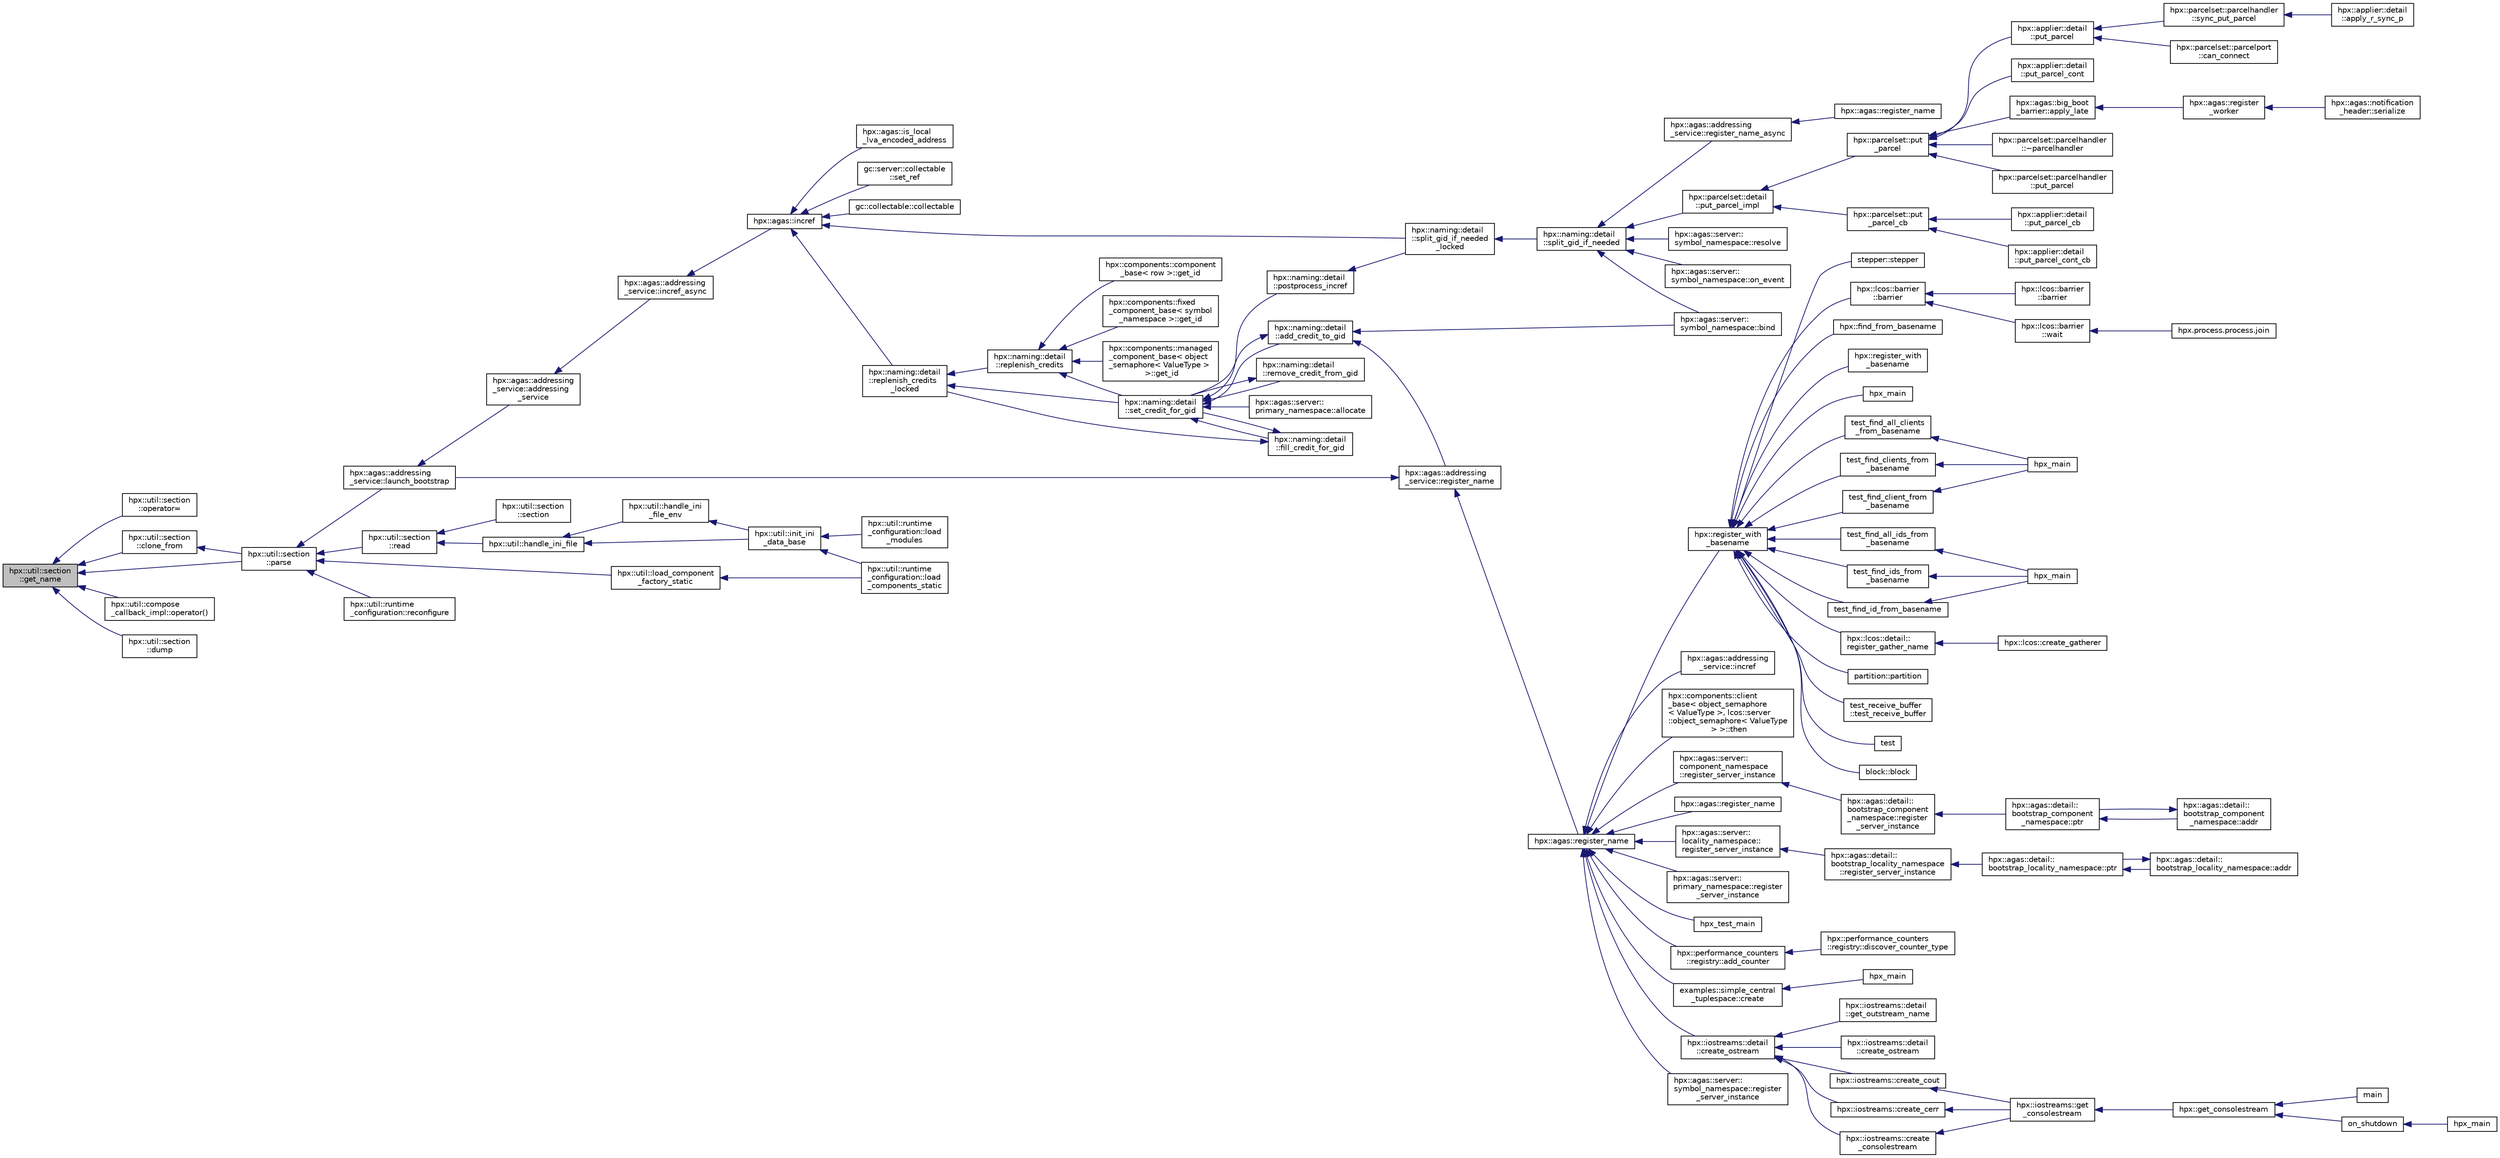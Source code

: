 digraph "hpx::util::section::get_name"
{
  edge [fontname="Helvetica",fontsize="10",labelfontname="Helvetica",labelfontsize="10"];
  node [fontname="Helvetica",fontsize="10",shape=record];
  rankdir="LR";
  Node826 [label="hpx::util::section\l::get_name",height=0.2,width=0.4,color="black", fillcolor="grey75", style="filled", fontcolor="black"];
  Node826 -> Node827 [dir="back",color="midnightblue",fontsize="10",style="solid",fontname="Helvetica"];
  Node827 [label="hpx::util::section\l::operator=",height=0.2,width=0.4,color="black", fillcolor="white", style="filled",URL="$dd/de4/classhpx_1_1util_1_1section.html#a2ce7c4c13f9904a4ad5a41dfda13a2a1"];
  Node826 -> Node828 [dir="back",color="midnightblue",fontsize="10",style="solid",fontname="Helvetica"];
  Node828 [label="hpx::util::section\l::clone_from",height=0.2,width=0.4,color="black", fillcolor="white", style="filled",URL="$dd/de4/classhpx_1_1util_1_1section.html#ac563c9cfea4ab359e599357ab775e835"];
  Node828 -> Node829 [dir="back",color="midnightblue",fontsize="10",style="solid",fontname="Helvetica"];
  Node829 [label="hpx::util::section\l::parse",height=0.2,width=0.4,color="black", fillcolor="white", style="filled",URL="$dd/de4/classhpx_1_1util_1_1section.html#ace8045f12ef654c88b68a2dfb0788cbd"];
  Node829 -> Node830 [dir="back",color="midnightblue",fontsize="10",style="solid",fontname="Helvetica"];
  Node830 [label="hpx::agas::addressing\l_service::launch_bootstrap",height=0.2,width=0.4,color="black", fillcolor="white", style="filled",URL="$db/d58/structhpx_1_1agas_1_1addressing__service.html#a664380be3597d3ca31677b2ae5800e76"];
  Node830 -> Node831 [dir="back",color="midnightblue",fontsize="10",style="solid",fontname="Helvetica"];
  Node831 [label="hpx::agas::addressing\l_service::addressing\l_service",height=0.2,width=0.4,color="black", fillcolor="white", style="filled",URL="$db/d58/structhpx_1_1agas_1_1addressing__service.html#a4cd885b12c530009f44f7372c197d54f"];
  Node831 -> Node832 [dir="back",color="midnightblue",fontsize="10",style="solid",fontname="Helvetica"];
  Node832 [label="hpx::agas::addressing\l_service::incref_async",height=0.2,width=0.4,color="black", fillcolor="white", style="filled",URL="$db/d58/structhpx_1_1agas_1_1addressing__service.html#adae9df2634cf648f129f203c3678c1c1",tooltip="Increment the global reference count for the given id. "];
  Node832 -> Node833 [dir="back",color="midnightblue",fontsize="10",style="solid",fontname="Helvetica"];
  Node833 [label="hpx::agas::incref",height=0.2,width=0.4,color="black", fillcolor="white", style="filled",URL="$dc/d54/namespacehpx_1_1agas.html#aad81d2ea721c1a5692e243ef07bf164f"];
  Node833 -> Node834 [dir="back",color="midnightblue",fontsize="10",style="solid",fontname="Helvetica"];
  Node834 [label="hpx::agas::is_local\l_lva_encoded_address",height=0.2,width=0.4,color="black", fillcolor="white", style="filled",URL="$dc/d54/namespacehpx_1_1agas.html#abb5e5584ed3b536ace8e3f58415e24c2"];
  Node833 -> Node835 [dir="back",color="midnightblue",fontsize="10",style="solid",fontname="Helvetica"];
  Node835 [label="gc::server::collectable\l::set_ref",height=0.2,width=0.4,color="black", fillcolor="white", style="filled",URL="$da/d76/structgc_1_1server_1_1collectable.html#a8e123e39f5a85da593dc15b5f872748d"];
  Node833 -> Node836 [dir="back",color="midnightblue",fontsize="10",style="solid",fontname="Helvetica"];
  Node836 [label="gc::collectable::collectable",height=0.2,width=0.4,color="black", fillcolor="white", style="filled",URL="$da/d23/structgc_1_1collectable.html#a9ac791be34891330ff8192ac2ef68c7c"];
  Node833 -> Node837 [dir="back",color="midnightblue",fontsize="10",style="solid",fontname="Helvetica"];
  Node837 [label="hpx::naming::detail\l::split_gid_if_needed\l_locked",height=0.2,width=0.4,color="black", fillcolor="white", style="filled",URL="$d5/d18/namespacehpx_1_1naming_1_1detail.html#a8a41d874bb719f702a76d483293d9d56"];
  Node837 -> Node838 [dir="back",color="midnightblue",fontsize="10",style="solid",fontname="Helvetica"];
  Node838 [label="hpx::naming::detail\l::split_gid_if_needed",height=0.2,width=0.4,color="black", fillcolor="white", style="filled",URL="$d5/d18/namespacehpx_1_1naming_1_1detail.html#a106949fcb9087fb6bdca67d048d6568f"];
  Node838 -> Node839 [dir="back",color="midnightblue",fontsize="10",style="solid",fontname="Helvetica"];
  Node839 [label="hpx::agas::addressing\l_service::register_name_async",height=0.2,width=0.4,color="black", fillcolor="white", style="filled",URL="$db/d58/structhpx_1_1agas_1_1addressing__service.html#adfd0ce835927a3c0396b6fc9e9fbb3cf"];
  Node839 -> Node840 [dir="back",color="midnightblue",fontsize="10",style="solid",fontname="Helvetica"];
  Node840 [label="hpx::agas::register_name",height=0.2,width=0.4,color="black", fillcolor="white", style="filled",URL="$dc/d54/namespacehpx_1_1agas.html#adc43905ef74ad9948375f3948b64fc2f"];
  Node838 -> Node841 [dir="back",color="midnightblue",fontsize="10",style="solid",fontname="Helvetica"];
  Node841 [label="hpx::parcelset::detail\l::put_parcel_impl",height=0.2,width=0.4,color="black", fillcolor="white", style="filled",URL="$dc/d4e/namespacehpx_1_1parcelset_1_1detail.html#a0dfe29365976960c7f5db6388e8ce603"];
  Node841 -> Node842 [dir="back",color="midnightblue",fontsize="10",style="solid",fontname="Helvetica"];
  Node842 [label="hpx::parcelset::put\l_parcel",height=0.2,width=0.4,color="black", fillcolor="white", style="filled",URL="$d4/d41/namespacehpx_1_1parcelset.html#a53a9f5c6cf260dc8d06d194c96182b65"];
  Node842 -> Node843 [dir="back",color="midnightblue",fontsize="10",style="solid",fontname="Helvetica"];
  Node843 [label="hpx::applier::detail\l::put_parcel",height=0.2,width=0.4,color="black", fillcolor="white", style="filled",URL="$d1/d2a/namespacehpx_1_1applier_1_1detail.html#a4d568b8071bb894a09fabfba232c2663"];
  Node843 -> Node844 [dir="back",color="midnightblue",fontsize="10",style="solid",fontname="Helvetica"];
  Node844 [label="hpx::parcelset::parcelhandler\l::sync_put_parcel",height=0.2,width=0.4,color="black", fillcolor="white", style="filled",URL="$d4/d2f/classhpx_1_1parcelset_1_1parcelhandler.html#ad478f8b244ec822fcbcb84aa67b17497"];
  Node844 -> Node845 [dir="back",color="midnightblue",fontsize="10",style="solid",fontname="Helvetica"];
  Node845 [label="hpx::applier::detail\l::apply_r_sync_p",height=0.2,width=0.4,color="black", fillcolor="white", style="filled",URL="$d1/d2a/namespacehpx_1_1applier_1_1detail.html#ab69485311adeb590afa621a4b4be595d"];
  Node843 -> Node846 [dir="back",color="midnightblue",fontsize="10",style="solid",fontname="Helvetica"];
  Node846 [label="hpx::parcelset::parcelport\l::can_connect",height=0.2,width=0.4,color="black", fillcolor="white", style="filled",URL="$d9/d67/classhpx_1_1parcelset_1_1parcelport.html#a68bd6750625124e4de6309e74283a767"];
  Node842 -> Node847 [dir="back",color="midnightblue",fontsize="10",style="solid",fontname="Helvetica"];
  Node847 [label="hpx::applier::detail\l::put_parcel_cont",height=0.2,width=0.4,color="black", fillcolor="white", style="filled",URL="$d1/d2a/namespacehpx_1_1applier_1_1detail.html#aa5119ce6a8f642d2bacf23dc42ade0f9"];
  Node842 -> Node848 [dir="back",color="midnightblue",fontsize="10",style="solid",fontname="Helvetica"];
  Node848 [label="hpx::agas::big_boot\l_barrier::apply_late",height=0.2,width=0.4,color="black", fillcolor="white", style="filled",URL="$d8/db6/structhpx_1_1agas_1_1big__boot__barrier.html#a9148a04a25bea5a37d77b3ff20e1ebfb"];
  Node848 -> Node849 [dir="back",color="midnightblue",fontsize="10",style="solid",fontname="Helvetica"];
  Node849 [label="hpx::agas::register\l_worker",height=0.2,width=0.4,color="black", fillcolor="white", style="filled",URL="$dc/d54/namespacehpx_1_1agas.html#a3c98dc053a97fca0f3f3b5719d9f8336"];
  Node849 -> Node850 [dir="back",color="midnightblue",fontsize="10",style="solid",fontname="Helvetica"];
  Node850 [label="hpx::agas::notification\l_header::serialize",height=0.2,width=0.4,color="black", fillcolor="white", style="filled",URL="$de/dae/structhpx_1_1agas_1_1notification__header.html#aa028cf0e80baf9259523c340c4568634"];
  Node842 -> Node851 [dir="back",color="midnightblue",fontsize="10",style="solid",fontname="Helvetica"];
  Node851 [label="hpx::parcelset::parcelhandler\l::~parcelhandler",height=0.2,width=0.4,color="black", fillcolor="white", style="filled",URL="$d4/d2f/classhpx_1_1parcelset_1_1parcelhandler.html#a938c1c4259b1be845dc0197465969a17"];
  Node842 -> Node852 [dir="back",color="midnightblue",fontsize="10",style="solid",fontname="Helvetica"];
  Node852 [label="hpx::parcelset::parcelhandler\l::put_parcel",height=0.2,width=0.4,color="black", fillcolor="white", style="filled",URL="$d4/d2f/classhpx_1_1parcelset_1_1parcelhandler.html#aad45344f98c3f15456325c7270ae5ade"];
  Node841 -> Node853 [dir="back",color="midnightblue",fontsize="10",style="solid",fontname="Helvetica"];
  Node853 [label="hpx::parcelset::put\l_parcel_cb",height=0.2,width=0.4,color="black", fillcolor="white", style="filled",URL="$d4/d41/namespacehpx_1_1parcelset.html#a44a60f48094a44cbb7f52b7807dc56ff"];
  Node853 -> Node854 [dir="back",color="midnightblue",fontsize="10",style="solid",fontname="Helvetica"];
  Node854 [label="hpx::applier::detail\l::put_parcel_cb",height=0.2,width=0.4,color="black", fillcolor="white", style="filled",URL="$d1/d2a/namespacehpx_1_1applier_1_1detail.html#a96b7471f7a59fa4d3d298e562507c339"];
  Node853 -> Node855 [dir="back",color="midnightblue",fontsize="10",style="solid",fontname="Helvetica"];
  Node855 [label="hpx::applier::detail\l::put_parcel_cont_cb",height=0.2,width=0.4,color="black", fillcolor="white", style="filled",URL="$d1/d2a/namespacehpx_1_1applier_1_1detail.html#acb5d7569cd53998c51e4b48f09d62e83"];
  Node838 -> Node856 [dir="back",color="midnightblue",fontsize="10",style="solid",fontname="Helvetica"];
  Node856 [label="hpx::agas::server::\lsymbol_namespace::bind",height=0.2,width=0.4,color="black", fillcolor="white", style="filled",URL="$dc/da6/structhpx_1_1agas_1_1server_1_1symbol__namespace.html#a229ead0876ac8c5754793a2ca68de559"];
  Node838 -> Node857 [dir="back",color="midnightblue",fontsize="10",style="solid",fontname="Helvetica"];
  Node857 [label="hpx::agas::server::\lsymbol_namespace::resolve",height=0.2,width=0.4,color="black", fillcolor="white", style="filled",URL="$dc/da6/structhpx_1_1agas_1_1server_1_1symbol__namespace.html#aec3fc24e40dc96142eb77537945e92d5"];
  Node838 -> Node858 [dir="back",color="midnightblue",fontsize="10",style="solid",fontname="Helvetica"];
  Node858 [label="hpx::agas::server::\lsymbol_namespace::on_event",height=0.2,width=0.4,color="black", fillcolor="white", style="filled",URL="$dc/da6/structhpx_1_1agas_1_1server_1_1symbol__namespace.html#abbfcf18e8d40612e4fa618a39a2fc492"];
  Node833 -> Node859 [dir="back",color="midnightblue",fontsize="10",style="solid",fontname="Helvetica"];
  Node859 [label="hpx::naming::detail\l::replenish_credits\l_locked",height=0.2,width=0.4,color="black", fillcolor="white", style="filled",URL="$d5/d18/namespacehpx_1_1naming_1_1detail.html#a011ed4fa9a2f4d4319adc54943fa03d6"];
  Node859 -> Node860 [dir="back",color="midnightblue",fontsize="10",style="solid",fontname="Helvetica"];
  Node860 [label="hpx::naming::detail\l::replenish_credits",height=0.2,width=0.4,color="black", fillcolor="white", style="filled",URL="$d5/d18/namespacehpx_1_1naming_1_1detail.html#aab806d937bd01894af129d3d3cbb22f4"];
  Node860 -> Node861 [dir="back",color="midnightblue",fontsize="10",style="solid",fontname="Helvetica"];
  Node861 [label="hpx::components::component\l_base\< row \>::get_id",height=0.2,width=0.4,color="black", fillcolor="white", style="filled",URL="$d2/de6/classhpx_1_1components_1_1component__base.html#a4c8fd93514039bdf01c48d66d82b19cd"];
  Node860 -> Node862 [dir="back",color="midnightblue",fontsize="10",style="solid",fontname="Helvetica"];
  Node862 [label="hpx::components::fixed\l_component_base\< symbol\l_namespace \>::get_id",height=0.2,width=0.4,color="black", fillcolor="white", style="filled",URL="$df/dfd/classhpx_1_1components_1_1fixed__component__base.html#a3066d2c2779a65cd20ce98b87e4dd4c2"];
  Node860 -> Node863 [dir="back",color="midnightblue",fontsize="10",style="solid",fontname="Helvetica"];
  Node863 [label="hpx::components::managed\l_component_base\< object\l_semaphore\< ValueType \>\l \>::get_id",height=0.2,width=0.4,color="black", fillcolor="white", style="filled",URL="$d1/d7b/classhpx_1_1components_1_1managed__component__base.html#ac026850ad861e1da5393943cf5751708"];
  Node860 -> Node864 [dir="back",color="midnightblue",fontsize="10",style="solid",fontname="Helvetica"];
  Node864 [label="hpx::naming::detail\l::set_credit_for_gid",height=0.2,width=0.4,color="black", fillcolor="white", style="filled",URL="$d5/d18/namespacehpx_1_1naming_1_1detail.html#a87703193ff814a4e1c912e98e655ec51"];
  Node864 -> Node865 [dir="back",color="midnightblue",fontsize="10",style="solid",fontname="Helvetica"];
  Node865 [label="hpx::naming::detail\l::postprocess_incref",height=0.2,width=0.4,color="black", fillcolor="white", style="filled",URL="$d5/d18/namespacehpx_1_1naming_1_1detail.html#a9d2708b2b1a4087d64195137b077ef1d"];
  Node865 -> Node837 [dir="back",color="midnightblue",fontsize="10",style="solid",fontname="Helvetica"];
  Node864 -> Node866 [dir="back",color="midnightblue",fontsize="10",style="solid",fontname="Helvetica"];
  Node866 [label="hpx::naming::detail\l::add_credit_to_gid",height=0.2,width=0.4,color="black", fillcolor="white", style="filled",URL="$d5/d18/namespacehpx_1_1naming_1_1detail.html#ab13848a91587535a393be4def980e832"];
  Node866 -> Node867 [dir="back",color="midnightblue",fontsize="10",style="solid",fontname="Helvetica"];
  Node867 [label="hpx::agas::addressing\l_service::register_name",height=0.2,width=0.4,color="black", fillcolor="white", style="filled",URL="$db/d58/structhpx_1_1agas_1_1addressing__service.html#a5929d7fd681a5ed692bfbeaa503fc32d",tooltip="Register a global name with a global address (id) "];
  Node867 -> Node830 [dir="back",color="midnightblue",fontsize="10",style="solid",fontname="Helvetica"];
  Node867 -> Node868 [dir="back",color="midnightblue",fontsize="10",style="solid",fontname="Helvetica"];
  Node868 [label="hpx::agas::register_name",height=0.2,width=0.4,color="black", fillcolor="white", style="filled",URL="$dc/d54/namespacehpx_1_1agas.html#a3812793adbf5e7d8c6b468595ac0823f"];
  Node868 -> Node869 [dir="back",color="midnightblue",fontsize="10",style="solid",fontname="Helvetica"];
  Node869 [label="hpx::register_with\l_basename",height=0.2,width=0.4,color="black", fillcolor="white", style="filled",URL="$d8/d83/namespacehpx.html#acf88178dc8c98cb0d7396325b3ccffdd",tooltip="Register the given id using the given base name. "];
  Node869 -> Node870 [dir="back",color="midnightblue",fontsize="10",style="solid",fontname="Helvetica"];
  Node870 [label="stepper::stepper",height=0.2,width=0.4,color="black", fillcolor="white", style="filled",URL="$d0/da6/structstepper.html#a3d3b661e2502d80c80775c190f5585e2"];
  Node869 -> Node871 [dir="back",color="midnightblue",fontsize="10",style="solid",fontname="Helvetica"];
  Node871 [label="hpx::lcos::barrier\l::barrier",height=0.2,width=0.4,color="black", fillcolor="white", style="filled",URL="$d9/dab/classhpx_1_1lcos_1_1barrier.html#ae8e5bad1b2828970404b5d280137d579"];
  Node871 -> Node872 [dir="back",color="midnightblue",fontsize="10",style="solid",fontname="Helvetica"];
  Node872 [label="hpx::lcos::barrier\l::barrier",height=0.2,width=0.4,color="black", fillcolor="white", style="filled",URL="$d9/dab/classhpx_1_1lcos_1_1barrier.html#a8a9fc05508fad7cd1d8014bee0e1d221"];
  Node871 -> Node873 [dir="back",color="midnightblue",fontsize="10",style="solid",fontname="Helvetica"];
  Node873 [label="hpx::lcos::barrier\l::wait",height=0.2,width=0.4,color="black", fillcolor="white", style="filled",URL="$d9/dab/classhpx_1_1lcos_1_1barrier.html#a1fcac5ce49dd1b9800affc8c8b84e4c9"];
  Node873 -> Node874 [dir="back",color="midnightblue",fontsize="10",style="solid",fontname="Helvetica"];
  Node874 [label="hpx.process.process.join",height=0.2,width=0.4,color="black", fillcolor="white", style="filled",URL="$d3/d41/classhpx_1_1process_1_1process.html#acc7ec4687f3bf5ae121ef7b494d991d8"];
  Node869 -> Node875 [dir="back",color="midnightblue",fontsize="10",style="solid",fontname="Helvetica"];
  Node875 [label="hpx::find_from_basename",height=0.2,width=0.4,color="black", fillcolor="white", style="filled",URL="$d8/d83/namespacehpx.html#a02d4c4317d9d663b22c2e47aab0b56df",tooltip="Return registered id from the given base name and sequence number. "];
  Node869 -> Node876 [dir="back",color="midnightblue",fontsize="10",style="solid",fontname="Helvetica"];
  Node876 [label="hpx::register_with\l_basename",height=0.2,width=0.4,color="black", fillcolor="white", style="filled",URL="$d8/d83/namespacehpx.html#a09a6c6ffc84d21df225c3f5730de31d0"];
  Node869 -> Node877 [dir="back",color="midnightblue",fontsize="10",style="solid",fontname="Helvetica"];
  Node877 [label="hpx_main",height=0.2,width=0.4,color="black", fillcolor="white", style="filled",URL="$db/d8d/duplicate__id__registration__1596_8cpp.html#aefd26dd818037509b2241068d57e3e1d"];
  Node869 -> Node878 [dir="back",color="midnightblue",fontsize="10",style="solid",fontname="Helvetica"];
  Node878 [label="test_find_all_clients\l_from_basename",height=0.2,width=0.4,color="black", fillcolor="white", style="filled",URL="$dc/d15/find__clients__from__prefix_8cpp.html#aa57a9747db04f3feb78e2e423232d1f9"];
  Node878 -> Node879 [dir="back",color="midnightblue",fontsize="10",style="solid",fontname="Helvetica"];
  Node879 [label="hpx_main",height=0.2,width=0.4,color="black", fillcolor="white", style="filled",URL="$dc/d15/find__clients__from__prefix_8cpp.html#aefd26dd818037509b2241068d57e3e1d"];
  Node869 -> Node880 [dir="back",color="midnightblue",fontsize="10",style="solid",fontname="Helvetica"];
  Node880 [label="test_find_clients_from\l_basename",height=0.2,width=0.4,color="black", fillcolor="white", style="filled",URL="$dc/d15/find__clients__from__prefix_8cpp.html#a6fef840f56014443521cc99c2d9d781c"];
  Node880 -> Node879 [dir="back",color="midnightblue",fontsize="10",style="solid",fontname="Helvetica"];
  Node869 -> Node881 [dir="back",color="midnightblue",fontsize="10",style="solid",fontname="Helvetica"];
  Node881 [label="test_find_client_from\l_basename",height=0.2,width=0.4,color="black", fillcolor="white", style="filled",URL="$dc/d15/find__clients__from__prefix_8cpp.html#a61a7f45bc9dd018d57ea2230824dab25"];
  Node881 -> Node879 [dir="back",color="midnightblue",fontsize="10",style="solid",fontname="Helvetica"];
  Node869 -> Node882 [dir="back",color="midnightblue",fontsize="10",style="solid",fontname="Helvetica"];
  Node882 [label="test_find_all_ids_from\l_basename",height=0.2,width=0.4,color="black", fillcolor="white", style="filled",URL="$dc/df3/find__ids__from__prefix_8cpp.html#a369302d85871c563e109f575d4c3d29c"];
  Node882 -> Node883 [dir="back",color="midnightblue",fontsize="10",style="solid",fontname="Helvetica"];
  Node883 [label="hpx_main",height=0.2,width=0.4,color="black", fillcolor="white", style="filled",URL="$dc/df3/find__ids__from__prefix_8cpp.html#aefd26dd818037509b2241068d57e3e1d"];
  Node869 -> Node884 [dir="back",color="midnightblue",fontsize="10",style="solid",fontname="Helvetica"];
  Node884 [label="test_find_ids_from\l_basename",height=0.2,width=0.4,color="black", fillcolor="white", style="filled",URL="$dc/df3/find__ids__from__prefix_8cpp.html#a4526a7a41c258e2aedcdabd4ece4f4ba"];
  Node884 -> Node883 [dir="back",color="midnightblue",fontsize="10",style="solid",fontname="Helvetica"];
  Node869 -> Node885 [dir="back",color="midnightblue",fontsize="10",style="solid",fontname="Helvetica"];
  Node885 [label="test_find_id_from_basename",height=0.2,width=0.4,color="black", fillcolor="white", style="filled",URL="$dc/df3/find__ids__from__prefix_8cpp.html#a35b932e250f78d774db87c971e42adce"];
  Node885 -> Node883 [dir="back",color="midnightblue",fontsize="10",style="solid",fontname="Helvetica"];
  Node869 -> Node886 [dir="back",color="midnightblue",fontsize="10",style="solid",fontname="Helvetica"];
  Node886 [label="hpx::lcos::detail::\lregister_gather_name",height=0.2,width=0.4,color="black", fillcolor="white", style="filled",URL="$d4/d6c/namespacehpx_1_1lcos_1_1detail.html#afb3d3eafe04150308d004869a96242b3"];
  Node886 -> Node887 [dir="back",color="midnightblue",fontsize="10",style="solid",fontname="Helvetica"];
  Node887 [label="hpx::lcos::create_gatherer",height=0.2,width=0.4,color="black", fillcolor="white", style="filled",URL="$d2/dc9/namespacehpx_1_1lcos.html#aaa3e2a825ca566eee4e3c0cfc19b5dc3"];
  Node869 -> Node888 [dir="back",color="midnightblue",fontsize="10",style="solid",fontname="Helvetica"];
  Node888 [label="partition::partition",height=0.2,width=0.4,color="black", fillcolor="white", style="filled",URL="$d3/d98/structpartition.html#a949115c70a8ed7802ec756677063507b"];
  Node869 -> Node889 [dir="back",color="midnightblue",fontsize="10",style="solid",fontname="Helvetica"];
  Node889 [label="test_receive_buffer\l::test_receive_buffer",height=0.2,width=0.4,color="black", fillcolor="white", style="filled",URL="$d1/d2e/structtest__receive__buffer.html#a501e8703c3a9d33b23c67cc3782a3052"];
  Node869 -> Node890 [dir="back",color="midnightblue",fontsize="10",style="solid",fontname="Helvetica"];
  Node890 [label="test",height=0.2,width=0.4,color="black", fillcolor="white", style="filled",URL="$db/d95/register__with__basename__1804_8cpp.html#ae1a3968e7947464bee7714f6d43b7002"];
  Node869 -> Node891 [dir="back",color="midnightblue",fontsize="10",style="solid",fontname="Helvetica"];
  Node891 [label="block::block",height=0.2,width=0.4,color="black", fillcolor="white", style="filled",URL="$d1/d7f/structblock.html#ad2fe04030b850ffa3f213c85f848c0c9"];
  Node868 -> Node892 [dir="back",color="midnightblue",fontsize="10",style="solid",fontname="Helvetica"];
  Node892 [label="hpx::agas::addressing\l_service::incref",height=0.2,width=0.4,color="black", fillcolor="white", style="filled",URL="$db/d58/structhpx_1_1agas_1_1addressing__service.html#a77add8ef493b3ff577876bbbde8b2ead"];
  Node868 -> Node893 [dir="back",color="midnightblue",fontsize="10",style="solid",fontname="Helvetica"];
  Node893 [label="hpx::components::client\l_base\< object_semaphore\l\< ValueType \>, lcos::server\l::object_semaphore\< ValueType\l \> \>::then",height=0.2,width=0.4,color="black", fillcolor="white", style="filled",URL="$d9/dad/classhpx_1_1components_1_1client__base.html#a195e205b5917c50455e9eab169045a2f"];
  Node868 -> Node894 [dir="back",color="midnightblue",fontsize="10",style="solid",fontname="Helvetica"];
  Node894 [label="hpx::agas::server::\lcomponent_namespace\l::register_server_instance",height=0.2,width=0.4,color="black", fillcolor="white", style="filled",URL="$d4/dc8/structhpx_1_1agas_1_1server_1_1component__namespace.html#aa114cf679cc56f70c05ab18aff971ecb"];
  Node894 -> Node895 [dir="back",color="midnightblue",fontsize="10",style="solid",fontname="Helvetica"];
  Node895 [label="hpx::agas::detail::\lbootstrap_component\l_namespace::register\l_server_instance",height=0.2,width=0.4,color="black", fillcolor="white", style="filled",URL="$d4/db7/structhpx_1_1agas_1_1detail_1_1bootstrap__component__namespace.html#abbc31dcbeb87361092d40afcfbd456b8"];
  Node895 -> Node896 [dir="back",color="midnightblue",fontsize="10",style="solid",fontname="Helvetica"];
  Node896 [label="hpx::agas::detail::\lbootstrap_component\l_namespace::ptr",height=0.2,width=0.4,color="black", fillcolor="white", style="filled",URL="$d4/db7/structhpx_1_1agas_1_1detail_1_1bootstrap__component__namespace.html#a2ddc1b51e40d6b5c32f7eeba52a7527d"];
  Node896 -> Node897 [dir="back",color="midnightblue",fontsize="10",style="solid",fontname="Helvetica"];
  Node897 [label="hpx::agas::detail::\lbootstrap_component\l_namespace::addr",height=0.2,width=0.4,color="black", fillcolor="white", style="filled",URL="$d4/db7/structhpx_1_1agas_1_1detail_1_1bootstrap__component__namespace.html#a4947343cef580d3a72f9fcb6803a54b1"];
  Node897 -> Node896 [dir="back",color="midnightblue",fontsize="10",style="solid",fontname="Helvetica"];
  Node868 -> Node898 [dir="back",color="midnightblue",fontsize="10",style="solid",fontname="Helvetica"];
  Node898 [label="hpx::agas::register_name",height=0.2,width=0.4,color="black", fillcolor="white", style="filled",URL="$dc/d54/namespacehpx_1_1agas.html#a2430195ce3eb5a044693ffff42ac4124"];
  Node868 -> Node899 [dir="back",color="midnightblue",fontsize="10",style="solid",fontname="Helvetica"];
  Node899 [label="hpx::agas::server::\llocality_namespace::\lregister_server_instance",height=0.2,width=0.4,color="black", fillcolor="white", style="filled",URL="$dc/d72/structhpx_1_1agas_1_1server_1_1locality__namespace.html#af1491746c7368e3824c99bc100f18734"];
  Node899 -> Node900 [dir="back",color="midnightblue",fontsize="10",style="solid",fontname="Helvetica"];
  Node900 [label="hpx::agas::detail::\lbootstrap_locality_namespace\l::register_server_instance",height=0.2,width=0.4,color="black", fillcolor="white", style="filled",URL="$d2/d28/structhpx_1_1agas_1_1detail_1_1bootstrap__locality__namespace.html#ae300573bed5ba4de244854736bc93372"];
  Node900 -> Node901 [dir="back",color="midnightblue",fontsize="10",style="solid",fontname="Helvetica"];
  Node901 [label="hpx::agas::detail::\lbootstrap_locality_namespace::ptr",height=0.2,width=0.4,color="black", fillcolor="white", style="filled",URL="$d2/d28/structhpx_1_1agas_1_1detail_1_1bootstrap__locality__namespace.html#a5d4dcef228d9a8e6040f2e404546a7b8"];
  Node901 -> Node902 [dir="back",color="midnightblue",fontsize="10",style="solid",fontname="Helvetica"];
  Node902 [label="hpx::agas::detail::\lbootstrap_locality_namespace::addr",height=0.2,width=0.4,color="black", fillcolor="white", style="filled",URL="$d2/d28/structhpx_1_1agas_1_1detail_1_1bootstrap__locality__namespace.html#a6a5b1a39f25283d49aae9a42b5c4388a"];
  Node902 -> Node901 [dir="back",color="midnightblue",fontsize="10",style="solid",fontname="Helvetica"];
  Node868 -> Node903 [dir="back",color="midnightblue",fontsize="10",style="solid",fontname="Helvetica"];
  Node903 [label="hpx::agas::server::\lprimary_namespace::register\l_server_instance",height=0.2,width=0.4,color="black", fillcolor="white", style="filled",URL="$d7/d3a/structhpx_1_1agas_1_1server_1_1primary__namespace.html#a8d3a53331e87a1a6a16a53a0f5c5d759"];
  Node868 -> Node904 [dir="back",color="midnightblue",fontsize="10",style="solid",fontname="Helvetica"];
  Node904 [label="hpx_test_main",height=0.2,width=0.4,color="black", fillcolor="white", style="filled",URL="$d9/deb/refcnted__symbol__to__local__object_8cpp.html#a9a1c75cfa4bc8637fb9e22dfdca0891a"];
  Node868 -> Node905 [dir="back",color="midnightblue",fontsize="10",style="solid",fontname="Helvetica"];
  Node905 [label="hpx::performance_counters\l::registry::add_counter",height=0.2,width=0.4,color="black", fillcolor="white", style="filled",URL="$d2/d02/classhpx_1_1performance__counters_1_1registry.html#a161780fff85c669515be3253f0e29fa5",tooltip="Add an existing performance counter instance to the registry. "];
  Node905 -> Node906 [dir="back",color="midnightblue",fontsize="10",style="solid",fontname="Helvetica"];
  Node906 [label="hpx::performance_counters\l::registry::discover_counter_type",height=0.2,width=0.4,color="black", fillcolor="white", style="filled",URL="$d2/d02/classhpx_1_1performance__counters_1_1registry.html#af060ad9ba59fefe302c89bd8e80227d9"];
  Node868 -> Node907 [dir="back",color="midnightblue",fontsize="10",style="solid",fontname="Helvetica"];
  Node907 [label="examples::simple_central\l_tuplespace::create",height=0.2,width=0.4,color="black", fillcolor="white", style="filled",URL="$d5/d1b/classexamples_1_1simple__central__tuplespace.html#a56c807f1fdd13e282e0ab8f45fdcf0b7"];
  Node907 -> Node908 [dir="back",color="midnightblue",fontsize="10",style="solid",fontname="Helvetica"];
  Node908 [label="hpx_main",height=0.2,width=0.4,color="black", fillcolor="white", style="filled",URL="$d1/d7b/simple__central__tuplespace__client_8cpp.html#aefd26dd818037509b2241068d57e3e1d"];
  Node868 -> Node909 [dir="back",color="midnightblue",fontsize="10",style="solid",fontname="Helvetica"];
  Node909 [label="hpx::iostreams::detail\l::create_ostream",height=0.2,width=0.4,color="black", fillcolor="white", style="filled",URL="$de/d26/namespacehpx_1_1iostreams_1_1detail.html#a2532c6c409d765cc96f0f062dd1807ea"];
  Node909 -> Node910 [dir="back",color="midnightblue",fontsize="10",style="solid",fontname="Helvetica"];
  Node910 [label="hpx::iostreams::detail\l::get_outstream_name",height=0.2,width=0.4,color="black", fillcolor="white", style="filled",URL="$de/d26/namespacehpx_1_1iostreams_1_1detail.html#a4e5f42733aacfd1b6f845141cc8bd755"];
  Node909 -> Node911 [dir="back",color="midnightblue",fontsize="10",style="solid",fontname="Helvetica"];
  Node911 [label="hpx::iostreams::detail\l::create_ostream",height=0.2,width=0.4,color="black", fillcolor="white", style="filled",URL="$de/d26/namespacehpx_1_1iostreams_1_1detail.html#a6a1ed0a7709d7cba5b0feb9d3752fb31"];
  Node909 -> Node912 [dir="back",color="midnightblue",fontsize="10",style="solid",fontname="Helvetica"];
  Node912 [label="hpx::iostreams::create_cout",height=0.2,width=0.4,color="black", fillcolor="white", style="filled",URL="$dd/d1d/namespacehpx_1_1iostreams.html#a9a178fadf70f9b3c6f74274409a7bc69"];
  Node912 -> Node913 [dir="back",color="midnightblue",fontsize="10",style="solid",fontname="Helvetica"];
  Node913 [label="hpx::iostreams::get\l_consolestream",height=0.2,width=0.4,color="black", fillcolor="white", style="filled",URL="$dd/d1d/namespacehpx_1_1iostreams.html#ac4a2ed792a4f5bdcb286ba83f5cd261d"];
  Node913 -> Node914 [dir="back",color="midnightblue",fontsize="10",style="solid",fontname="Helvetica"];
  Node914 [label="hpx::get_consolestream",height=0.2,width=0.4,color="black", fillcolor="white", style="filled",URL="$d8/d83/namespacehpx.html#af305e0b2731f998440d87c7500187a11"];
  Node914 -> Node915 [dir="back",color="midnightblue",fontsize="10",style="solid",fontname="Helvetica"];
  Node915 [label="main",height=0.2,width=0.4,color="black", fillcolor="white", style="filled",URL="$db/dd0/lost__output__2236_8cpp.html#a3c04138a5bfe5d72780bb7e82a18e627"];
  Node914 -> Node916 [dir="back",color="midnightblue",fontsize="10",style="solid",fontname="Helvetica"];
  Node916 [label="on_shutdown",height=0.2,width=0.4,color="black", fillcolor="white", style="filled",URL="$de/d67/no__output__1173_8cpp.html#ada3655c097ed162539aadedb0de3673b"];
  Node916 -> Node917 [dir="back",color="midnightblue",fontsize="10",style="solid",fontname="Helvetica"];
  Node917 [label="hpx_main",height=0.2,width=0.4,color="black", fillcolor="white", style="filled",URL="$de/d67/no__output__1173_8cpp.html#a4ca51ec94fa82421fc621b58eef7b01c"];
  Node909 -> Node918 [dir="back",color="midnightblue",fontsize="10",style="solid",fontname="Helvetica"];
  Node918 [label="hpx::iostreams::create_cerr",height=0.2,width=0.4,color="black", fillcolor="white", style="filled",URL="$dd/d1d/namespacehpx_1_1iostreams.html#aecf4f2ddc53a24fe917ce7cca0bda378"];
  Node918 -> Node913 [dir="back",color="midnightblue",fontsize="10",style="solid",fontname="Helvetica"];
  Node909 -> Node919 [dir="back",color="midnightblue",fontsize="10",style="solid",fontname="Helvetica"];
  Node919 [label="hpx::iostreams::create\l_consolestream",height=0.2,width=0.4,color="black", fillcolor="white", style="filled",URL="$dd/d1d/namespacehpx_1_1iostreams.html#ade2ebf54e04b80ddcf3c31dd0bad5ece"];
  Node919 -> Node913 [dir="back",color="midnightblue",fontsize="10",style="solid",fontname="Helvetica"];
  Node868 -> Node920 [dir="back",color="midnightblue",fontsize="10",style="solid",fontname="Helvetica"];
  Node920 [label="hpx::agas::server::\lsymbol_namespace::register\l_server_instance",height=0.2,width=0.4,color="black", fillcolor="white", style="filled",URL="$dc/da6/structhpx_1_1agas_1_1server_1_1symbol__namespace.html#ac7de45f2a45cfccf925b88563f61efb0"];
  Node866 -> Node864 [dir="back",color="midnightblue",fontsize="10",style="solid",fontname="Helvetica"];
  Node866 -> Node856 [dir="back",color="midnightblue",fontsize="10",style="solid",fontname="Helvetica"];
  Node864 -> Node921 [dir="back",color="midnightblue",fontsize="10",style="solid",fontname="Helvetica"];
  Node921 [label="hpx::naming::detail\l::remove_credit_from_gid",height=0.2,width=0.4,color="black", fillcolor="white", style="filled",URL="$d5/d18/namespacehpx_1_1naming_1_1detail.html#a3ccb4b028c2c757c0fabdfe58ac07e47"];
  Node921 -> Node864 [dir="back",color="midnightblue",fontsize="10",style="solid",fontname="Helvetica"];
  Node864 -> Node922 [dir="back",color="midnightblue",fontsize="10",style="solid",fontname="Helvetica"];
  Node922 [label="hpx::naming::detail\l::fill_credit_for_gid",height=0.2,width=0.4,color="black", fillcolor="white", style="filled",URL="$d5/d18/namespacehpx_1_1naming_1_1detail.html#a3ec890e6a5b5c8fbd21b11dfe7e50352"];
  Node922 -> Node859 [dir="back",color="midnightblue",fontsize="10",style="solid",fontname="Helvetica"];
  Node922 -> Node864 [dir="back",color="midnightblue",fontsize="10",style="solid",fontname="Helvetica"];
  Node864 -> Node923 [dir="back",color="midnightblue",fontsize="10",style="solid",fontname="Helvetica"];
  Node923 [label="hpx::agas::server::\lprimary_namespace::allocate",height=0.2,width=0.4,color="black", fillcolor="white", style="filled",URL="$d7/d3a/structhpx_1_1agas_1_1server_1_1primary__namespace.html#a87560fb730ac846b91fc7287dc4e247b"];
  Node859 -> Node864 [dir="back",color="midnightblue",fontsize="10",style="solid",fontname="Helvetica"];
  Node829 -> Node924 [dir="back",color="midnightblue",fontsize="10",style="solid",fontname="Helvetica"];
  Node924 [label="hpx::util::section\l::read",height=0.2,width=0.4,color="black", fillcolor="white", style="filled",URL="$dd/de4/classhpx_1_1util_1_1section.html#ad925ac8153d1adb2855f2cc51204d57a"];
  Node924 -> Node925 [dir="back",color="midnightblue",fontsize="10",style="solid",fontname="Helvetica"];
  Node925 [label="hpx::util::section\l::section",height=0.2,width=0.4,color="black", fillcolor="white", style="filled",URL="$dd/de4/classhpx_1_1util_1_1section.html#a0e13ed55e56770768776c201f357acbc"];
  Node924 -> Node926 [dir="back",color="midnightblue",fontsize="10",style="solid",fontname="Helvetica"];
  Node926 [label="hpx::util::handle_ini_file",height=0.2,width=0.4,color="black", fillcolor="white", style="filled",URL="$df/dad/namespacehpx_1_1util.html#a0cd6996cab36330710a5ac4226d40999"];
  Node926 -> Node927 [dir="back",color="midnightblue",fontsize="10",style="solid",fontname="Helvetica"];
  Node927 [label="hpx::util::handle_ini\l_file_env",height=0.2,width=0.4,color="black", fillcolor="white", style="filled",URL="$df/dad/namespacehpx_1_1util.html#abb8ca36e9700c890611d438279bd620f"];
  Node927 -> Node928 [dir="back",color="midnightblue",fontsize="10",style="solid",fontname="Helvetica"];
  Node928 [label="hpx::util::init_ini\l_data_base",height=0.2,width=0.4,color="black", fillcolor="white", style="filled",URL="$df/dad/namespacehpx_1_1util.html#ab566fa2b40fa66f39fe541773fce6dca"];
  Node928 -> Node929 [dir="back",color="midnightblue",fontsize="10",style="solid",fontname="Helvetica"];
  Node929 [label="hpx::util::runtime\l_configuration::load\l_components_static",height=0.2,width=0.4,color="black", fillcolor="white", style="filled",URL="$d8/d70/classhpx_1_1util_1_1runtime__configuration.html#a81e7448f948de77b321fb533623a4558"];
  Node928 -> Node930 [dir="back",color="midnightblue",fontsize="10",style="solid",fontname="Helvetica"];
  Node930 [label="hpx::util::runtime\l_configuration::load\l_modules",height=0.2,width=0.4,color="black", fillcolor="white", style="filled",URL="$d8/d70/classhpx_1_1util_1_1runtime__configuration.html#a684c450613a1e9286639e43b793a07ce"];
  Node926 -> Node928 [dir="back",color="midnightblue",fontsize="10",style="solid",fontname="Helvetica"];
  Node829 -> Node931 [dir="back",color="midnightblue",fontsize="10",style="solid",fontname="Helvetica"];
  Node931 [label="hpx::util::load_component\l_factory_static",height=0.2,width=0.4,color="black", fillcolor="white", style="filled",URL="$df/dad/namespacehpx_1_1util.html#a67a893a8457f2a1bc9c69babb0afcb7a"];
  Node931 -> Node929 [dir="back",color="midnightblue",fontsize="10",style="solid",fontname="Helvetica"];
  Node829 -> Node932 [dir="back",color="midnightblue",fontsize="10",style="solid",fontname="Helvetica"];
  Node932 [label="hpx::util::runtime\l_configuration::reconfigure",height=0.2,width=0.4,color="black", fillcolor="white", style="filled",URL="$d8/d70/classhpx_1_1util_1_1runtime__configuration.html#a8e854ee878864646317af5a42360b326"];
  Node826 -> Node829 [dir="back",color="midnightblue",fontsize="10",style="solid",fontname="Helvetica"];
  Node826 -> Node933 [dir="back",color="midnightblue",fontsize="10",style="solid",fontname="Helvetica"];
  Node933 [label="hpx::util::compose\l_callback_impl::operator()",height=0.2,width=0.4,color="black", fillcolor="white", style="filled",URL="$d0/d19/classhpx_1_1util_1_1compose__callback__impl.html#a18cb82da027db8bc0f85ca3f32f1912a"];
  Node826 -> Node934 [dir="back",color="midnightblue",fontsize="10",style="solid",fontname="Helvetica"];
  Node934 [label="hpx::util::section\l::dump",height=0.2,width=0.4,color="black", fillcolor="white", style="filled",URL="$dd/de4/classhpx_1_1util_1_1section.html#ac1f27fe863c3d061abe3d7d686fc08f8"];
}
